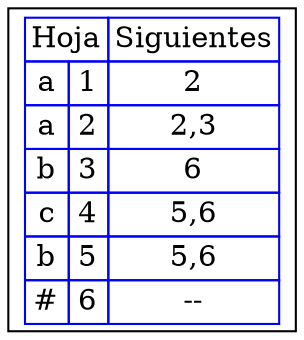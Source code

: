 digraph G{
rankdir=UD
node[shape=box]
concentrate=true
nodo0 [ label =<<table border='0' cellborder='1' color='blue' cellspacing='0'>
<tr><td colspan="2">Hoja</td><td>Siguientes</td></tr>

<tr><td>a</td><td>1</td><td>2</td></tr>

<tr><td>a</td><td>2</td><td>2,3</td></tr>

<tr><td>b</td><td>3</td><td>6</td></tr>

<tr><td>c</td><td>4</td><td>5,6</td></tr>

<tr><td>b</td><td>5</td><td>5,6</td></tr>

<tr><td>#</td><td>6</td><td>--</td></tr>

</table>
>];

}
